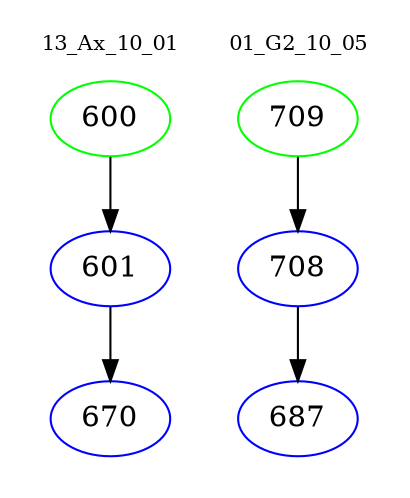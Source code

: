 digraph{
subgraph cluster_0 {
color = white
label = "13_Ax_10_01";
fontsize=10;
T0_600 [label="600", color="green"]
T0_600 -> T0_601 [color="black"]
T0_601 [label="601", color="blue"]
T0_601 -> T0_670 [color="black"]
T0_670 [label="670", color="blue"]
}
subgraph cluster_1 {
color = white
label = "01_G2_10_05";
fontsize=10;
T1_709 [label="709", color="green"]
T1_709 -> T1_708 [color="black"]
T1_708 [label="708", color="blue"]
T1_708 -> T1_687 [color="black"]
T1_687 [label="687", color="blue"]
}
}
